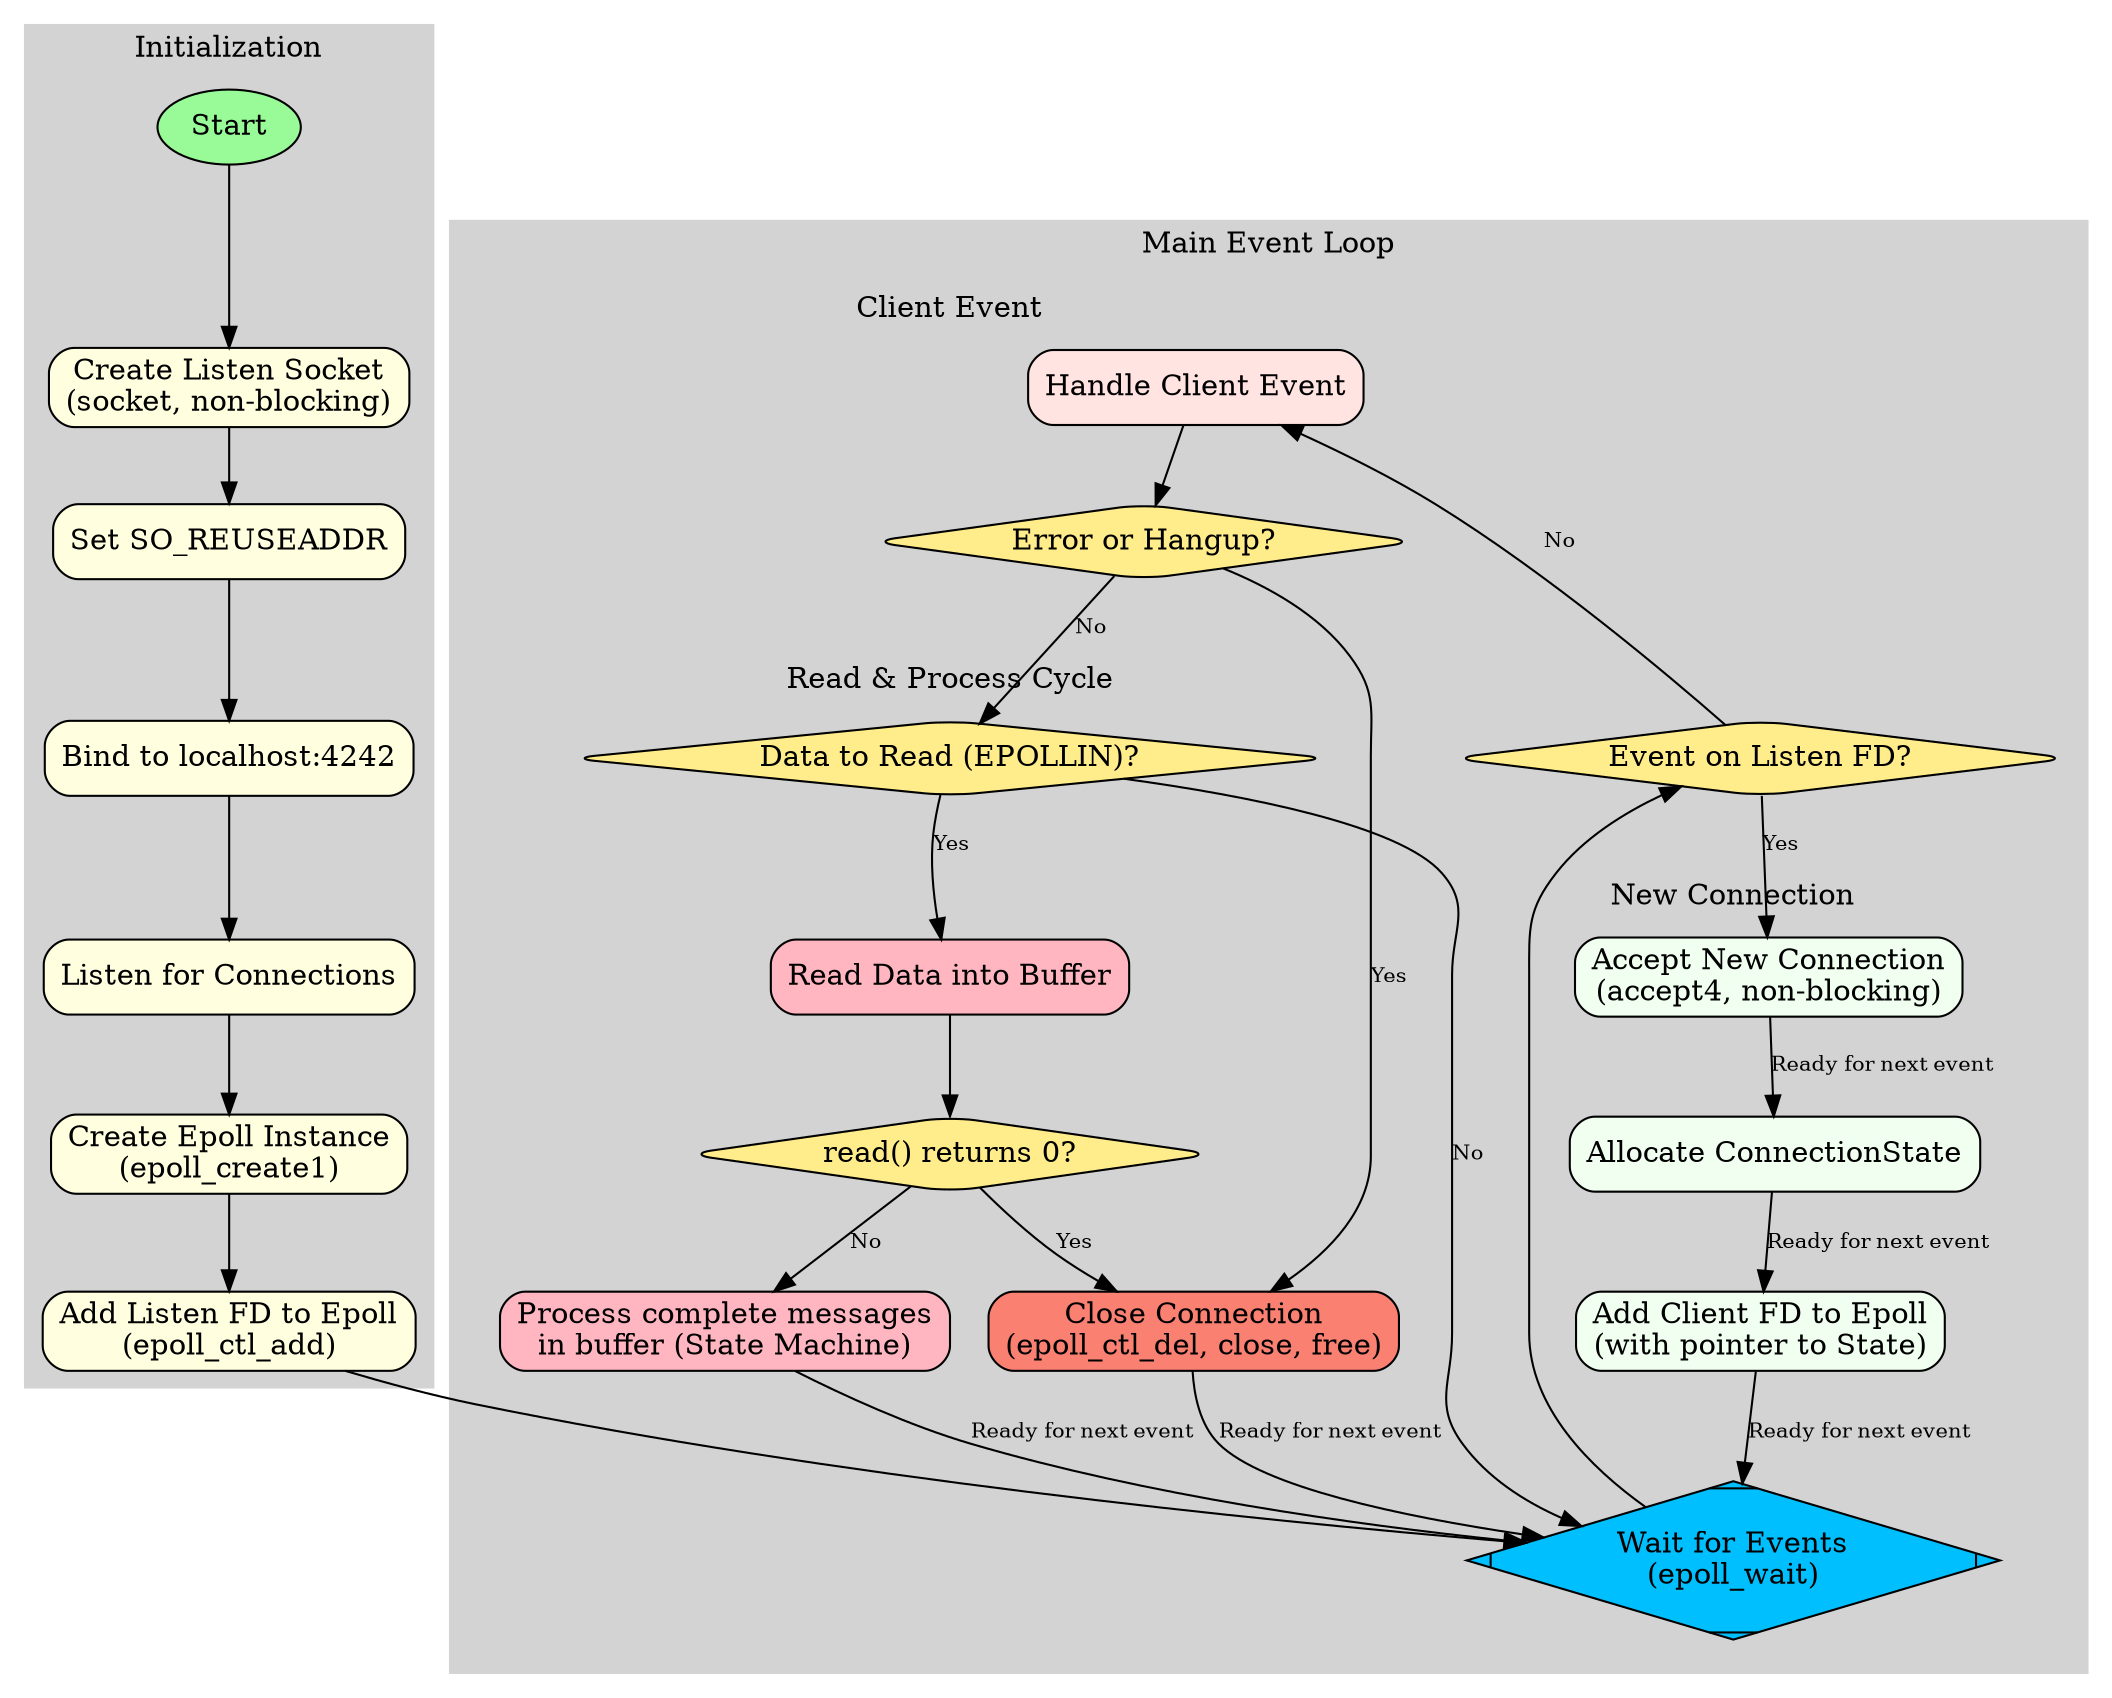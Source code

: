 digraph ServerFlow {
    rankdir=TB;
    node [shape=box, style="rounded,filled", fillcolor=lightblue];
    edge [fontsize=10];

    subgraph cluster_init {
        label="Initialization";
        style="filled";
        color="lightgrey";
        node [fillcolor=lightyellow];
        start [label="Start", shape=ellipse, fillcolor=palegreen];
        create_socket [label="Create Listen Socket\n(socket, non-blocking)"];
        set_reuse [label="Set SO_REUSEADDR"];
        bind_port [label="Bind to localhost:4242"];
        listen_conn [label="Listen for Connections"];
        create_epoll [label="Create Epoll Instance\n(epoll_create1)"];
        add_listen_fd [label="Add Listen FD to Epoll\n(epoll_ctl_add)"];
        start -> create_socket -> set_reuse -> bind_port -> listen_conn -> create_epoll -> add_listen_fd;
    }

    subgraph cluster_loop {
        label="Main Event Loop";
        style="filled";
        color="lightgrey";
        node [fillcolor=lightcyan];
        
        epoll_wait [label="Wait for Events\n(epoll_wait)", shape= Mdiamond, fillcolor=deepskyblue];
        event_is_listen [label="Event on Listen FD?", shape=diamond, fillcolor=lightgoldenrod1];
        
        subgraph cluster_accept {
            label="New Connection";
            node [fillcolor=honeydew];
            accept_conn [label="Accept New Connection\n(accept4, non-blocking)"];
            create_state [label="Allocate ConnectionState"];
            add_client_fd [label="Add Client FD to Epoll\n(with pointer to State)"];
            accept_conn -> create_state -> add_client_fd -> epoll_wait [label="Ready for next event"];
        }
        
        subgraph cluster_client_event {
            label="Client Event";
            node [fillcolor=mistyrose];

            handle_event [label="Handle Client Event"];
            is_error_hup [label="Error or Hangup?", shape=diamond, fillcolor=lightgoldenrod1];
            is_readable [label="Data to Read (EPOLLIN)?", shape=diamond, fillcolor=lightgoldenrod1];
            close_conn [label="Close Connection\n(epoll_ctl_del, close, free)", fillcolor=salmon];

            handle_event -> is_error_hup;
            is_error_hup -> close_conn [label="Yes"];
            is_error_hup -> is_readable [label="No"];
            
            subgraph cluster_read_process {
                label="Read & Process Cycle";
                node [fillcolor=lightpink];
                read_data [label="Read Data into Buffer"];
                is_closed [label="read() returns 0?", shape=diamond, fillcolor=lightgoldenrod1];
                process_buffer [label="Process complete messages\nin buffer (State Machine)"];
                
                is_readable -> read_data [label="Yes"];
                read_data -> is_closed;
                is_closed -> close_conn [label="Yes"];
                is_closed -> process_buffer [label="No"];
                process_buffer -> epoll_wait [label="Ready for next event"];
                is_readable -> epoll_wait [label="No"];
            }
        }
        
        epoll_wait -> event_is_listen;
        event_is_listen -> accept_conn [label="Yes"];
        event_is_listen -> handle_event [label="No"];
        close_conn -> epoll_wait [label="Ready for next event"];
    }
    
    add_listen_fd -> epoll_wait [lhead=cluster_loop];
}